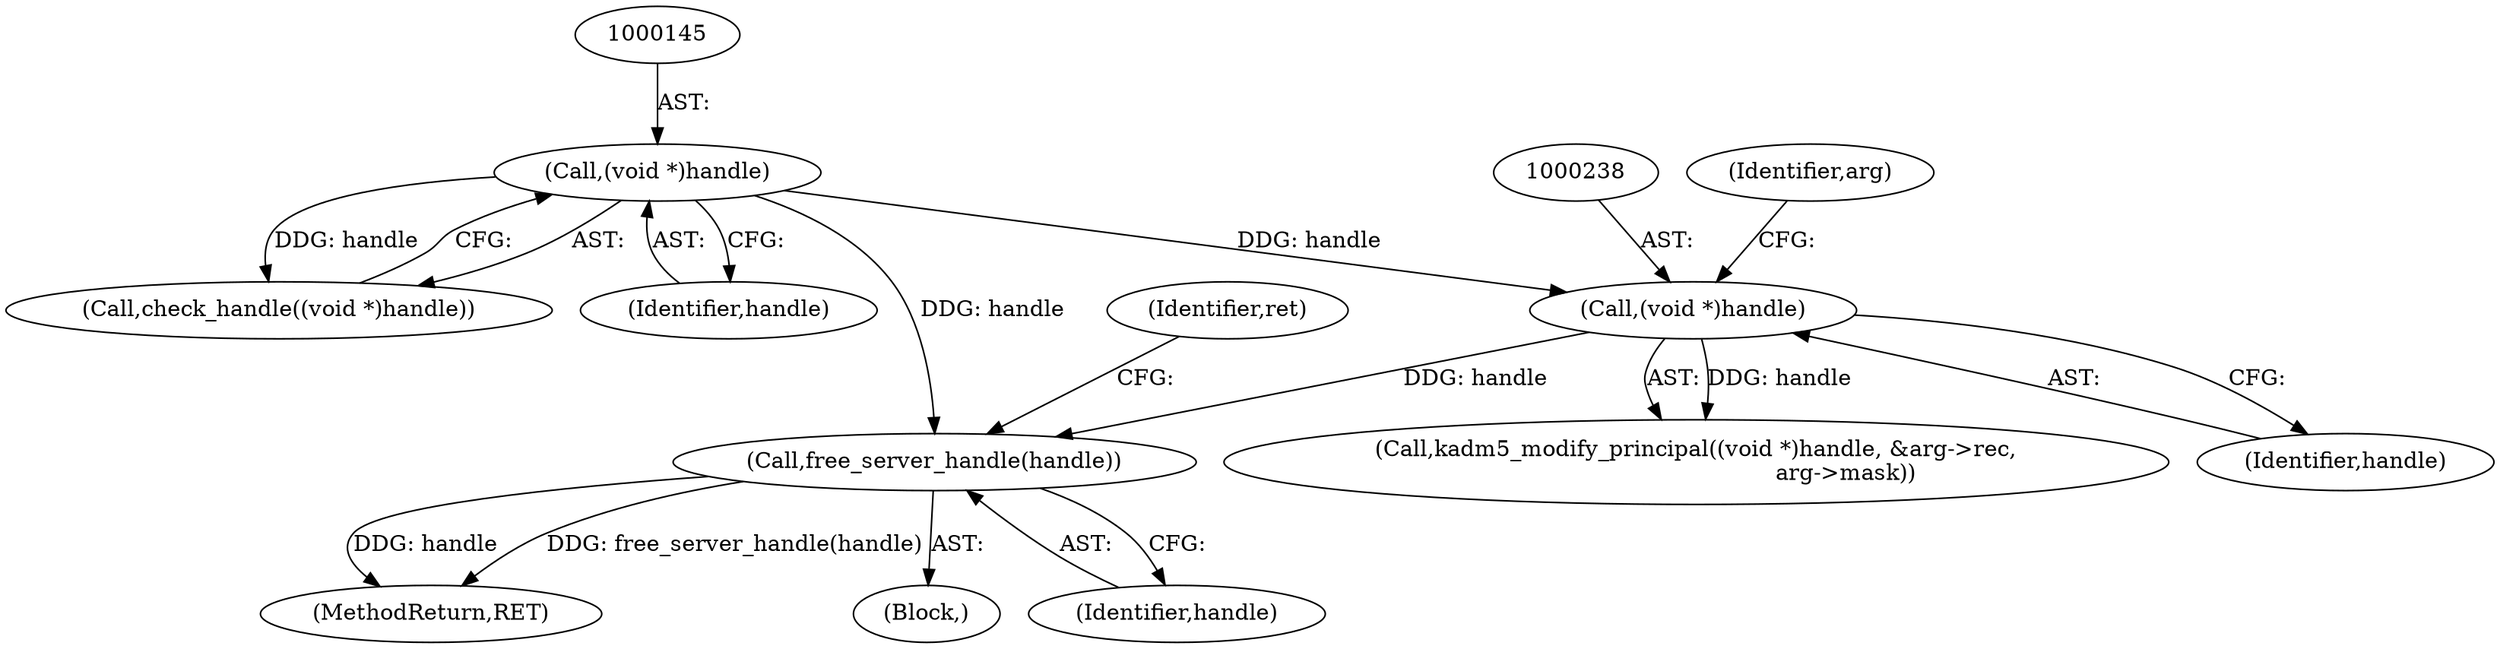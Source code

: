digraph "0_krb5_83ed75feba32e46f736fcce0d96a0445f29b96c2_16@API" {
"1000293" [label="(Call,free_server_handle(handle))"];
"1000237" [label="(Call,(void *)handle)"];
"1000144" [label="(Call,(void *)handle)"];
"1000297" [label="(Identifier,ret)"];
"1000237" [label="(Call,(void *)handle)"];
"1000144" [label="(Call,(void *)handle)"];
"1000242" [label="(Identifier,arg)"];
"1000239" [label="(Identifier,handle)"];
"1000143" [label="(Call,check_handle((void *)handle))"];
"1000293" [label="(Call,free_server_handle(handle))"];
"1000298" [label="(MethodReturn,RET)"];
"1000236" [label="(Call,kadm5_modify_principal((void *)handle, &arg->rec,\n                                          arg->mask))"];
"1000146" [label="(Identifier,handle)"];
"1000103" [label="(Block,)"];
"1000294" [label="(Identifier,handle)"];
"1000293" -> "1000103"  [label="AST: "];
"1000293" -> "1000294"  [label="CFG: "];
"1000294" -> "1000293"  [label="AST: "];
"1000297" -> "1000293"  [label="CFG: "];
"1000293" -> "1000298"  [label="DDG: free_server_handle(handle)"];
"1000293" -> "1000298"  [label="DDG: handle"];
"1000237" -> "1000293"  [label="DDG: handle"];
"1000144" -> "1000293"  [label="DDG: handle"];
"1000237" -> "1000236"  [label="AST: "];
"1000237" -> "1000239"  [label="CFG: "];
"1000238" -> "1000237"  [label="AST: "];
"1000239" -> "1000237"  [label="AST: "];
"1000242" -> "1000237"  [label="CFG: "];
"1000237" -> "1000236"  [label="DDG: handle"];
"1000144" -> "1000237"  [label="DDG: handle"];
"1000144" -> "1000143"  [label="AST: "];
"1000144" -> "1000146"  [label="CFG: "];
"1000145" -> "1000144"  [label="AST: "];
"1000146" -> "1000144"  [label="AST: "];
"1000143" -> "1000144"  [label="CFG: "];
"1000144" -> "1000143"  [label="DDG: handle"];
}
